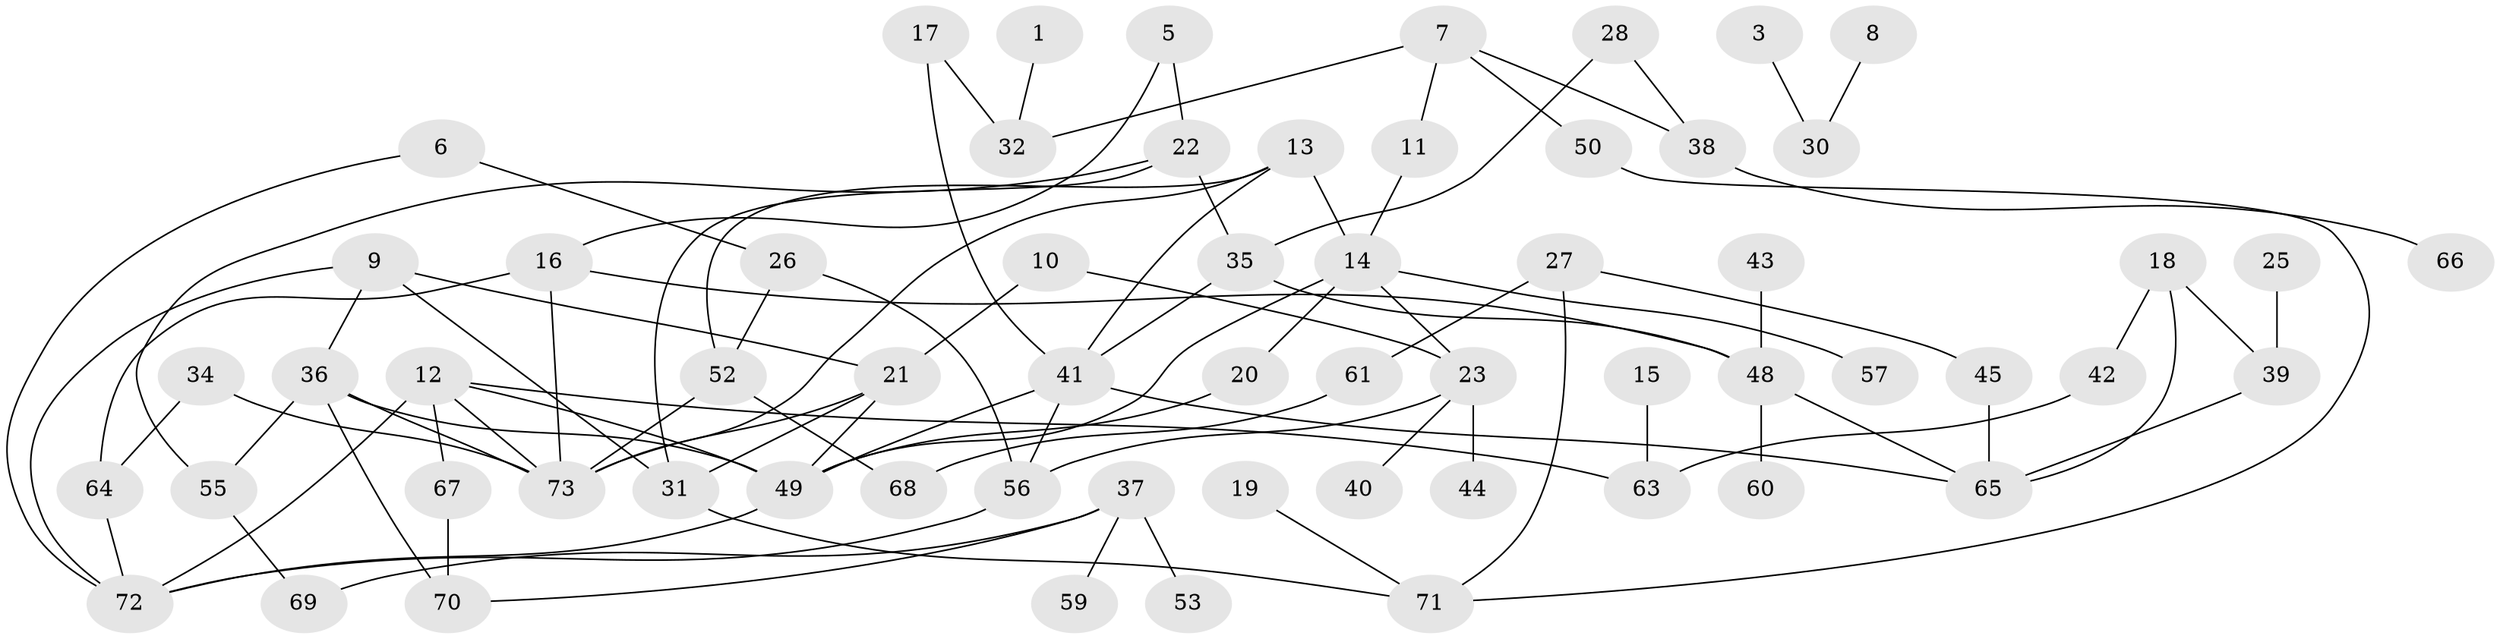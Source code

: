 // original degree distribution, {1: 0.26229508196721313, 0: 0.06557377049180328, 6: 0.03278688524590164, 5: 0.04918032786885246, 2: 0.32786885245901637, 3: 0.13934426229508196, 4: 0.11475409836065574, 7: 0.00819672131147541}
// Generated by graph-tools (version 1.1) at 2025/35/03/04/25 23:35:54]
// undirected, 62 vertices, 91 edges
graph export_dot {
  node [color=gray90,style=filled];
  1;
  3;
  5;
  6;
  7;
  8;
  9;
  10;
  11;
  12;
  13;
  14;
  15;
  16;
  17;
  18;
  19;
  20;
  21;
  22;
  23;
  25;
  26;
  27;
  28;
  30;
  31;
  32;
  34;
  35;
  36;
  37;
  38;
  39;
  40;
  41;
  42;
  43;
  44;
  45;
  48;
  49;
  50;
  52;
  53;
  55;
  56;
  57;
  59;
  60;
  61;
  63;
  64;
  65;
  66;
  67;
  68;
  69;
  70;
  71;
  72;
  73;
  1 -- 32 [weight=1.0];
  3 -- 30 [weight=1.0];
  5 -- 16 [weight=1.0];
  5 -- 22 [weight=1.0];
  6 -- 26 [weight=1.0];
  6 -- 72 [weight=1.0];
  7 -- 11 [weight=1.0];
  7 -- 32 [weight=1.0];
  7 -- 38 [weight=1.0];
  7 -- 50 [weight=1.0];
  8 -- 30 [weight=1.0];
  9 -- 21 [weight=1.0];
  9 -- 31 [weight=1.0];
  9 -- 36 [weight=1.0];
  9 -- 72 [weight=1.0];
  10 -- 21 [weight=1.0];
  10 -- 23 [weight=1.0];
  11 -- 14 [weight=1.0];
  12 -- 49 [weight=2.0];
  12 -- 63 [weight=1.0];
  12 -- 67 [weight=1.0];
  12 -- 72 [weight=1.0];
  12 -- 73 [weight=1.0];
  13 -- 14 [weight=1.0];
  13 -- 41 [weight=1.0];
  13 -- 52 [weight=1.0];
  13 -- 73 [weight=1.0];
  14 -- 20 [weight=1.0];
  14 -- 23 [weight=1.0];
  14 -- 49 [weight=1.0];
  14 -- 57 [weight=1.0];
  15 -- 63 [weight=1.0];
  16 -- 48 [weight=1.0];
  16 -- 64 [weight=1.0];
  16 -- 73 [weight=1.0];
  17 -- 32 [weight=1.0];
  17 -- 41 [weight=1.0];
  18 -- 39 [weight=1.0];
  18 -- 42 [weight=1.0];
  18 -- 65 [weight=1.0];
  19 -- 71 [weight=1.0];
  20 -- 49 [weight=1.0];
  21 -- 31 [weight=1.0];
  21 -- 49 [weight=1.0];
  21 -- 73 [weight=1.0];
  22 -- 31 [weight=1.0];
  22 -- 35 [weight=1.0];
  22 -- 55 [weight=1.0];
  23 -- 40 [weight=1.0];
  23 -- 44 [weight=1.0];
  23 -- 56 [weight=1.0];
  25 -- 39 [weight=1.0];
  26 -- 52 [weight=1.0];
  26 -- 56 [weight=1.0];
  27 -- 45 [weight=1.0];
  27 -- 61 [weight=1.0];
  27 -- 71 [weight=1.0];
  28 -- 35 [weight=1.0];
  28 -- 38 [weight=1.0];
  31 -- 71 [weight=1.0];
  34 -- 64 [weight=1.0];
  34 -- 73 [weight=1.0];
  35 -- 41 [weight=1.0];
  35 -- 48 [weight=1.0];
  36 -- 49 [weight=1.0];
  36 -- 55 [weight=1.0];
  36 -- 70 [weight=1.0];
  36 -- 73 [weight=1.0];
  37 -- 53 [weight=1.0];
  37 -- 59 [weight=1.0];
  37 -- 69 [weight=1.0];
  37 -- 70 [weight=1.0];
  38 -- 66 [weight=1.0];
  39 -- 65 [weight=1.0];
  41 -- 49 [weight=1.0];
  41 -- 56 [weight=1.0];
  41 -- 65 [weight=1.0];
  42 -- 63 [weight=1.0];
  43 -- 48 [weight=1.0];
  45 -- 65 [weight=1.0];
  48 -- 60 [weight=1.0];
  48 -- 65 [weight=1.0];
  49 -- 72 [weight=1.0];
  50 -- 71 [weight=1.0];
  52 -- 68 [weight=1.0];
  52 -- 73 [weight=1.0];
  55 -- 69 [weight=1.0];
  56 -- 72 [weight=1.0];
  61 -- 68 [weight=1.0];
  64 -- 72 [weight=1.0];
  67 -- 70 [weight=1.0];
}

